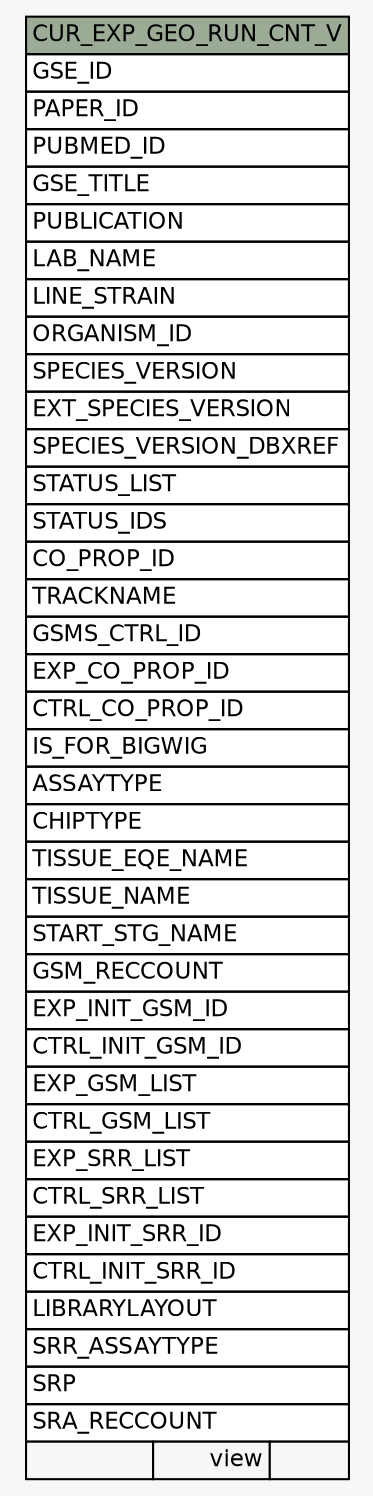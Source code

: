 // dot 2.38.0 on Windows 10 10.0
// SchemaSpy rev Unknown
digraph "CUR_EXP_GEO_RUN_CNT_V" {
  graph [
    rankdir="RL"
    bgcolor="#f7f7f7"
    nodesep="0.18"
    ranksep="0.46"
    fontname="Helvetica"
    fontsize="11"
  ];
  node [
    fontname="Helvetica"
    fontsize="11"
    shape="plaintext"
  ];
  edge [
    arrowsize="0.8"
  ];
  "CUR_EXP_GEO_RUN_CNT_V" [
    label=<
    <TABLE BORDER="0" CELLBORDER="1" CELLSPACING="0" BGCOLOR="#ffffff">
      <TR><TD COLSPAN="3" BGCOLOR="#9bab96" ALIGN="CENTER">CUR_EXP_GEO_RUN_CNT_V</TD></TR>
      <TR><TD PORT="GSE_ID" COLSPAN="3" ALIGN="LEFT">GSE_ID</TD></TR>
      <TR><TD PORT="PAPER_ID" COLSPAN="3" ALIGN="LEFT">PAPER_ID</TD></TR>
      <TR><TD PORT="PUBMED_ID" COLSPAN="3" ALIGN="LEFT">PUBMED_ID</TD></TR>
      <TR><TD PORT="GSE_TITLE" COLSPAN="3" ALIGN="LEFT">GSE_TITLE</TD></TR>
      <TR><TD PORT="PUBLICATION" COLSPAN="3" ALIGN="LEFT">PUBLICATION</TD></TR>
      <TR><TD PORT="LAB_NAME" COLSPAN="3" ALIGN="LEFT">LAB_NAME</TD></TR>
      <TR><TD PORT="LINE_STRAIN" COLSPAN="3" ALIGN="LEFT">LINE_STRAIN</TD></TR>
      <TR><TD PORT="ORGANISM_ID" COLSPAN="3" ALIGN="LEFT">ORGANISM_ID</TD></TR>
      <TR><TD PORT="SPECIES_VERSION" COLSPAN="3" ALIGN="LEFT">SPECIES_VERSION</TD></TR>
      <TR><TD PORT="EXT_SPECIES_VERSION" COLSPAN="3" ALIGN="LEFT">EXT_SPECIES_VERSION</TD></TR>
      <TR><TD PORT="SPECIES_VERSION_DBXREF" COLSPAN="3" ALIGN="LEFT">SPECIES_VERSION_DBXREF</TD></TR>
      <TR><TD PORT="STATUS_LIST" COLSPAN="3" ALIGN="LEFT">STATUS_LIST</TD></TR>
      <TR><TD PORT="STATUS_IDS" COLSPAN="3" ALIGN="LEFT">STATUS_IDS</TD></TR>
      <TR><TD PORT="CO_PROP_ID" COLSPAN="3" ALIGN="LEFT">CO_PROP_ID</TD></TR>
      <TR><TD PORT="TRACKNAME" COLSPAN="3" ALIGN="LEFT">TRACKNAME</TD></TR>
      <TR><TD PORT="GSMS_CTRL_ID" COLSPAN="3" ALIGN="LEFT">GSMS_CTRL_ID</TD></TR>
      <TR><TD PORT="EXP_CO_PROP_ID" COLSPAN="3" ALIGN="LEFT">EXP_CO_PROP_ID</TD></TR>
      <TR><TD PORT="CTRL_CO_PROP_ID" COLSPAN="3" ALIGN="LEFT">CTRL_CO_PROP_ID</TD></TR>
      <TR><TD PORT="IS_FOR_BIGWIG" COLSPAN="3" ALIGN="LEFT">IS_FOR_BIGWIG</TD></TR>
      <TR><TD PORT="ASSAYTYPE" COLSPAN="3" ALIGN="LEFT">ASSAYTYPE</TD></TR>
      <TR><TD PORT="CHIPTYPE" COLSPAN="3" ALIGN="LEFT">CHIPTYPE</TD></TR>
      <TR><TD PORT="TISSUE_EQE_NAME" COLSPAN="3" ALIGN="LEFT">TISSUE_EQE_NAME</TD></TR>
      <TR><TD PORT="TISSUE_NAME" COLSPAN="3" ALIGN="LEFT">TISSUE_NAME</TD></TR>
      <TR><TD PORT="START_STG_NAME" COLSPAN="3" ALIGN="LEFT">START_STG_NAME</TD></TR>
      <TR><TD PORT="GSM_RECCOUNT" COLSPAN="3" ALIGN="LEFT">GSM_RECCOUNT</TD></TR>
      <TR><TD PORT="EXP_INIT_GSM_ID" COLSPAN="3" ALIGN="LEFT">EXP_INIT_GSM_ID</TD></TR>
      <TR><TD PORT="CTRL_INIT_GSM_ID" COLSPAN="3" ALIGN="LEFT">CTRL_INIT_GSM_ID</TD></TR>
      <TR><TD PORT="EXP_GSM_LIST" COLSPAN="3" ALIGN="LEFT">EXP_GSM_LIST</TD></TR>
      <TR><TD PORT="CTRL_GSM_LIST" COLSPAN="3" ALIGN="LEFT">CTRL_GSM_LIST</TD></TR>
      <TR><TD PORT="EXP_SRR_LIST" COLSPAN="3" ALIGN="LEFT">EXP_SRR_LIST</TD></TR>
      <TR><TD PORT="CTRL_SRR_LIST" COLSPAN="3" ALIGN="LEFT">CTRL_SRR_LIST</TD></TR>
      <TR><TD PORT="EXP_INIT_SRR_ID" COLSPAN="3" ALIGN="LEFT">EXP_INIT_SRR_ID</TD></TR>
      <TR><TD PORT="CTRL_INIT_SRR_ID" COLSPAN="3" ALIGN="LEFT">CTRL_INIT_SRR_ID</TD></TR>
      <TR><TD PORT="LIBRARYLAYOUT" COLSPAN="3" ALIGN="LEFT">LIBRARYLAYOUT</TD></TR>
      <TR><TD PORT="SRR_ASSAYTYPE" COLSPAN="3" ALIGN="LEFT">SRR_ASSAYTYPE</TD></TR>
      <TR><TD PORT="SRP" COLSPAN="3" ALIGN="LEFT">SRP</TD></TR>
      <TR><TD PORT="SRA_RECCOUNT" COLSPAN="3" ALIGN="LEFT">SRA_RECCOUNT</TD></TR>
      <TR><TD ALIGN="LEFT" BGCOLOR="#f7f7f7">  </TD><TD ALIGN="RIGHT" BGCOLOR="#f7f7f7">view</TD><TD ALIGN="RIGHT" BGCOLOR="#f7f7f7">  </TD></TR>
    </TABLE>>
    URL="tables/CUR_EXP_GEO_RUN_CNT_V.html"
    tooltip="CUR_EXP_GEO_RUN_CNT_V"
  ];
}
